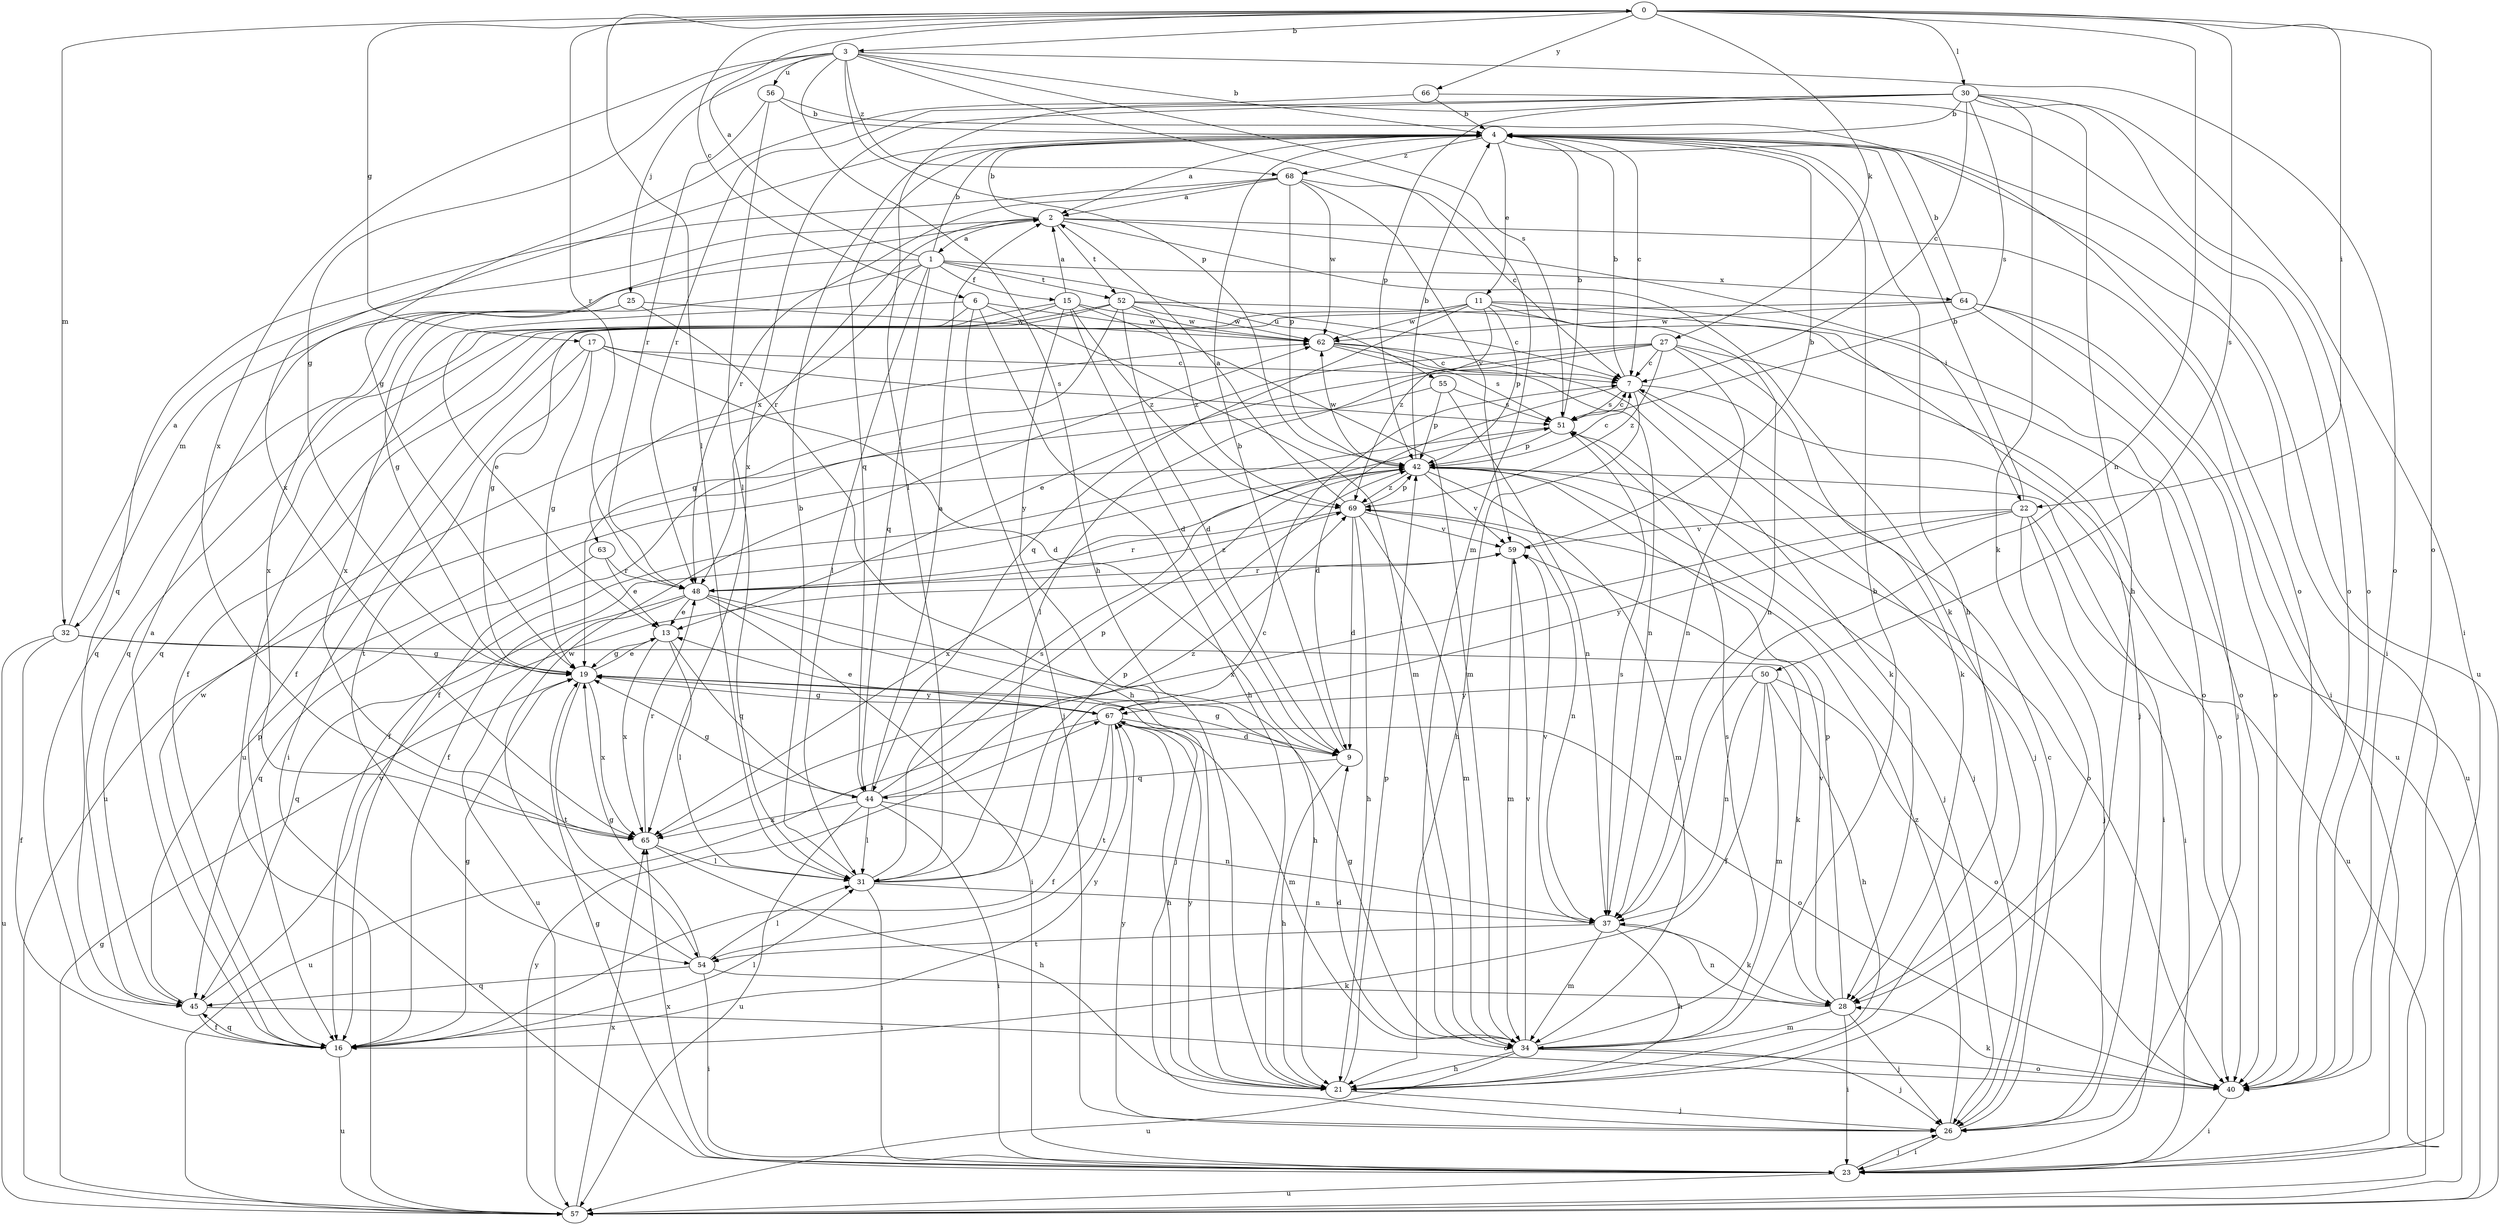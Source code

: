 strict digraph  {
0;
1;
2;
3;
4;
6;
7;
9;
11;
13;
15;
16;
17;
19;
21;
22;
23;
25;
26;
27;
28;
30;
31;
32;
34;
37;
40;
42;
44;
45;
48;
50;
51;
52;
54;
55;
56;
57;
59;
62;
63;
64;
65;
66;
67;
68;
69;
0 -> 3  [label=b];
0 -> 6  [label=c];
0 -> 17  [label=g];
0 -> 22  [label=i];
0 -> 27  [label=k];
0 -> 30  [label=l];
0 -> 31  [label=l];
0 -> 32  [label=m];
0 -> 37  [label=n];
0 -> 40  [label=o];
0 -> 48  [label=r];
0 -> 50  [label=s];
0 -> 66  [label=y];
1 -> 0  [label=a];
1 -> 4  [label=b];
1 -> 15  [label=f];
1 -> 19  [label=g];
1 -> 31  [label=l];
1 -> 32  [label=m];
1 -> 44  [label=q];
1 -> 52  [label=t];
1 -> 55  [label=u];
1 -> 63  [label=x];
1 -> 64  [label=x];
2 -> 1  [label=a];
2 -> 4  [label=b];
2 -> 22  [label=i];
2 -> 23  [label=i];
2 -> 28  [label=k];
2 -> 48  [label=r];
2 -> 52  [label=t];
3 -> 4  [label=b];
3 -> 19  [label=g];
3 -> 21  [label=h];
3 -> 25  [label=j];
3 -> 34  [label=m];
3 -> 40  [label=o];
3 -> 42  [label=p];
3 -> 51  [label=s];
3 -> 56  [label=u];
3 -> 65  [label=x];
3 -> 68  [label=z];
4 -> 2  [label=a];
4 -> 7  [label=c];
4 -> 11  [label=e];
4 -> 21  [label=h];
4 -> 23  [label=i];
4 -> 44  [label=q];
4 -> 57  [label=u];
4 -> 65  [label=x];
4 -> 68  [label=z];
6 -> 13  [label=e];
6 -> 21  [label=h];
6 -> 26  [label=j];
6 -> 34  [label=m];
6 -> 62  [label=w];
6 -> 65  [label=x];
7 -> 4  [label=b];
7 -> 9  [label=d];
7 -> 21  [label=h];
7 -> 26  [label=j];
7 -> 40  [label=o];
7 -> 51  [label=s];
9 -> 4  [label=b];
9 -> 19  [label=g];
9 -> 21  [label=h];
9 -> 44  [label=q];
11 -> 16  [label=f];
11 -> 26  [label=j];
11 -> 37  [label=n];
11 -> 40  [label=o];
11 -> 42  [label=p];
11 -> 44  [label=q];
11 -> 62  [label=w];
11 -> 69  [label=z];
13 -> 19  [label=g];
13 -> 31  [label=l];
13 -> 44  [label=q];
13 -> 65  [label=x];
15 -> 2  [label=a];
15 -> 9  [label=d];
15 -> 19  [label=g];
15 -> 34  [label=m];
15 -> 45  [label=q];
15 -> 62  [label=w];
15 -> 67  [label=y];
15 -> 69  [label=z];
16 -> 2  [label=a];
16 -> 19  [label=g];
16 -> 31  [label=l];
16 -> 45  [label=q];
16 -> 57  [label=u];
16 -> 62  [label=w];
16 -> 67  [label=y];
17 -> 7  [label=c];
17 -> 9  [label=d];
17 -> 19  [label=g];
17 -> 23  [label=i];
17 -> 51  [label=s];
17 -> 54  [label=t];
19 -> 13  [label=e];
19 -> 54  [label=t];
19 -> 65  [label=x];
19 -> 67  [label=y];
21 -> 26  [label=j];
21 -> 42  [label=p];
21 -> 67  [label=y];
22 -> 4  [label=b];
22 -> 23  [label=i];
22 -> 26  [label=j];
22 -> 57  [label=u];
22 -> 59  [label=v];
22 -> 65  [label=x];
22 -> 67  [label=y];
23 -> 19  [label=g];
23 -> 26  [label=j];
23 -> 57  [label=u];
23 -> 65  [label=x];
25 -> 21  [label=h];
25 -> 45  [label=q];
25 -> 62  [label=w];
25 -> 65  [label=x];
26 -> 7  [label=c];
26 -> 23  [label=i];
26 -> 67  [label=y];
26 -> 69  [label=z];
27 -> 7  [label=c];
27 -> 13  [label=e];
27 -> 16  [label=f];
27 -> 28  [label=k];
27 -> 31  [label=l];
27 -> 37  [label=n];
27 -> 57  [label=u];
27 -> 69  [label=z];
28 -> 23  [label=i];
28 -> 26  [label=j];
28 -> 34  [label=m];
28 -> 37  [label=n];
28 -> 42  [label=p];
28 -> 59  [label=v];
30 -> 4  [label=b];
30 -> 7  [label=c];
30 -> 21  [label=h];
30 -> 23  [label=i];
30 -> 28  [label=k];
30 -> 31  [label=l];
30 -> 40  [label=o];
30 -> 42  [label=p];
30 -> 48  [label=r];
30 -> 51  [label=s];
30 -> 65  [label=x];
31 -> 4  [label=b];
31 -> 7  [label=c];
31 -> 23  [label=i];
31 -> 37  [label=n];
31 -> 42  [label=p];
31 -> 51  [label=s];
32 -> 2  [label=a];
32 -> 16  [label=f];
32 -> 19  [label=g];
32 -> 28  [label=k];
32 -> 57  [label=u];
34 -> 4  [label=b];
34 -> 9  [label=d];
34 -> 19  [label=g];
34 -> 21  [label=h];
34 -> 26  [label=j];
34 -> 40  [label=o];
34 -> 51  [label=s];
34 -> 57  [label=u];
34 -> 59  [label=v];
37 -> 21  [label=h];
37 -> 28  [label=k];
37 -> 34  [label=m];
37 -> 51  [label=s];
37 -> 54  [label=t];
37 -> 59  [label=v];
40 -> 23  [label=i];
40 -> 28  [label=k];
42 -> 4  [label=b];
42 -> 7  [label=c];
42 -> 16  [label=f];
42 -> 23  [label=i];
42 -> 26  [label=j];
42 -> 34  [label=m];
42 -> 40  [label=o];
42 -> 59  [label=v];
42 -> 62  [label=w];
42 -> 65  [label=x];
42 -> 69  [label=z];
44 -> 2  [label=a];
44 -> 19  [label=g];
44 -> 23  [label=i];
44 -> 31  [label=l];
44 -> 37  [label=n];
44 -> 42  [label=p];
44 -> 57  [label=u];
44 -> 65  [label=x];
44 -> 69  [label=z];
45 -> 16  [label=f];
45 -> 40  [label=o];
45 -> 42  [label=p];
45 -> 59  [label=v];
48 -> 13  [label=e];
48 -> 21  [label=h];
48 -> 23  [label=i];
48 -> 26  [label=j];
48 -> 45  [label=q];
48 -> 57  [label=u];
48 -> 69  [label=z];
50 -> 16  [label=f];
50 -> 21  [label=h];
50 -> 34  [label=m];
50 -> 37  [label=n];
50 -> 40  [label=o];
50 -> 67  [label=y];
51 -> 4  [label=b];
51 -> 7  [label=c];
51 -> 16  [label=f];
51 -> 26  [label=j];
51 -> 42  [label=p];
52 -> 7  [label=c];
52 -> 9  [label=d];
52 -> 19  [label=g];
52 -> 40  [label=o];
52 -> 45  [label=q];
52 -> 57  [label=u];
52 -> 62  [label=w];
52 -> 69  [label=z];
54 -> 19  [label=g];
54 -> 23  [label=i];
54 -> 28  [label=k];
54 -> 31  [label=l];
54 -> 45  [label=q];
54 -> 62  [label=w];
55 -> 37  [label=n];
55 -> 42  [label=p];
55 -> 51  [label=s];
55 -> 57  [label=u];
56 -> 4  [label=b];
56 -> 31  [label=l];
56 -> 40  [label=o];
56 -> 48  [label=r];
57 -> 19  [label=g];
57 -> 65  [label=x];
57 -> 67  [label=y];
59 -> 4  [label=b];
59 -> 34  [label=m];
59 -> 48  [label=r];
62 -> 7  [label=c];
62 -> 28  [label=k];
62 -> 37  [label=n];
62 -> 51  [label=s];
63 -> 13  [label=e];
63 -> 45  [label=q];
63 -> 48  [label=r];
64 -> 4  [label=b];
64 -> 16  [label=f];
64 -> 26  [label=j];
64 -> 40  [label=o];
64 -> 57  [label=u];
64 -> 62  [label=w];
65 -> 21  [label=h];
65 -> 31  [label=l];
65 -> 48  [label=r];
66 -> 4  [label=b];
66 -> 19  [label=g];
66 -> 40  [label=o];
67 -> 9  [label=d];
67 -> 13  [label=e];
67 -> 16  [label=f];
67 -> 19  [label=g];
67 -> 21  [label=h];
67 -> 34  [label=m];
67 -> 40  [label=o];
67 -> 54  [label=t];
67 -> 57  [label=u];
68 -> 2  [label=a];
68 -> 7  [label=c];
68 -> 42  [label=p];
68 -> 45  [label=q];
68 -> 48  [label=r];
68 -> 59  [label=v];
68 -> 62  [label=w];
69 -> 2  [label=a];
69 -> 9  [label=d];
69 -> 21  [label=h];
69 -> 34  [label=m];
69 -> 37  [label=n];
69 -> 42  [label=p];
69 -> 48  [label=r];
69 -> 59  [label=v];
}
